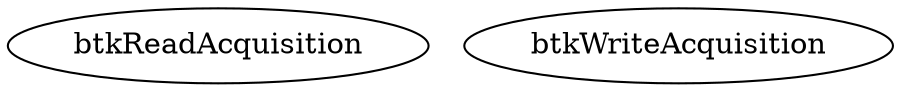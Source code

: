 /* Created by mdot for Matlab */
digraph m2html {

  btkReadAcquisition [URL="btkReadAcquisition.html"];
  btkWriteAcquisition [URL="btkWriteAcquisition.html"];
}